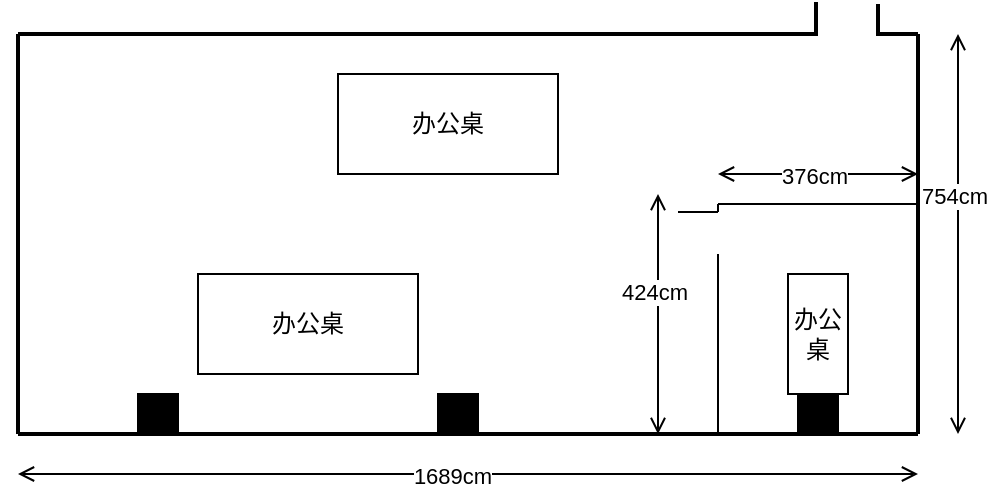 <mxfile version="16.5.5" type="github">
  <diagram id="_d4E_NHFO41zGW4D-v9T" name="Page-1">
    <mxGraphModel dx="596" dy="500" grid="1" gridSize="10" guides="1" tooltips="1" connect="1" arrows="1" fold="1" page="1" pageScale="1" pageWidth="827" pageHeight="1169" math="0" shadow="0">
      <root>
        <mxCell id="0" />
        <mxCell id="1" parent="0" />
        <mxCell id="DOKbZiQG-BSJzf7dDZmI-1" value="" style="endArrow=none;html=1;rounded=0;strokeWidth=2;" edge="1" parent="1">
          <mxGeometry width="50" height="50" relative="1" as="geometry">
            <mxPoint x="120" y="240" as="sourcePoint" />
            <mxPoint x="570" y="240" as="targetPoint" />
          </mxGeometry>
        </mxCell>
        <mxCell id="DOKbZiQG-BSJzf7dDZmI-3" value="" style="endArrow=none;html=1;rounded=0;strokeWidth=2;" edge="1" parent="1">
          <mxGeometry width="50" height="50" relative="1" as="geometry">
            <mxPoint x="120" y="240" as="sourcePoint" />
            <mxPoint x="120" y="40" as="targetPoint" />
          </mxGeometry>
        </mxCell>
        <mxCell id="DOKbZiQG-BSJzf7dDZmI-4" value="" style="endArrow=none;html=1;rounded=0;strokeWidth=2;" edge="1" parent="1">
          <mxGeometry width="50" height="50" relative="1" as="geometry">
            <mxPoint x="570" y="240" as="sourcePoint" />
            <mxPoint x="570" y="40" as="targetPoint" />
          </mxGeometry>
        </mxCell>
        <mxCell id="DOKbZiQG-BSJzf7dDZmI-5" value="" style="endArrow=none;html=1;rounded=0;strokeWidth=2;" edge="1" parent="1">
          <mxGeometry width="50" height="50" relative="1" as="geometry">
            <mxPoint x="120" y="40" as="sourcePoint" />
            <mxPoint x="520" y="40" as="targetPoint" />
          </mxGeometry>
        </mxCell>
        <mxCell id="DOKbZiQG-BSJzf7dDZmI-6" value="" style="endArrow=none;html=1;rounded=0;strokeWidth=2;" edge="1" parent="1">
          <mxGeometry width="50" height="50" relative="1" as="geometry">
            <mxPoint x="550" y="40" as="sourcePoint" />
            <mxPoint x="570" y="40" as="targetPoint" />
          </mxGeometry>
        </mxCell>
        <mxCell id="DOKbZiQG-BSJzf7dDZmI-7" value="" style="endArrow=none;html=1;rounded=0;strokeWidth=2;" edge="1" parent="1">
          <mxGeometry width="50" height="50" relative="1" as="geometry">
            <mxPoint x="519" y="40" as="sourcePoint" />
            <mxPoint x="519" y="24" as="targetPoint" />
          </mxGeometry>
        </mxCell>
        <mxCell id="DOKbZiQG-BSJzf7dDZmI-10" value="" style="endArrow=none;html=1;rounded=0;strokeWidth=1;" edge="1" parent="1">
          <mxGeometry width="50" height="50" relative="1" as="geometry">
            <mxPoint x="470" y="125" as="sourcePoint" />
            <mxPoint x="570" y="125" as="targetPoint" />
          </mxGeometry>
        </mxCell>
        <mxCell id="DOKbZiQG-BSJzf7dDZmI-11" value="" style="endArrow=none;html=1;rounded=0;strokeWidth=1;" edge="1" parent="1">
          <mxGeometry width="50" height="50" relative="1" as="geometry">
            <mxPoint x="470" y="150" as="sourcePoint" />
            <mxPoint x="470" y="240" as="targetPoint" />
          </mxGeometry>
        </mxCell>
        <mxCell id="DOKbZiQG-BSJzf7dDZmI-12" value="" style="endArrow=none;html=1;rounded=0;strokeWidth=1;" edge="1" parent="1">
          <mxGeometry width="50" height="50" relative="1" as="geometry">
            <mxPoint x="470" y="125" as="sourcePoint" />
            <mxPoint x="470" y="129" as="targetPoint" />
          </mxGeometry>
        </mxCell>
        <mxCell id="DOKbZiQG-BSJzf7dDZmI-13" value="" style="endArrow=none;html=1;rounded=0;strokeWidth=1;" edge="1" parent="1">
          <mxGeometry width="50" height="50" relative="1" as="geometry">
            <mxPoint x="470" y="129" as="sourcePoint" />
            <mxPoint x="450" y="129" as="targetPoint" />
          </mxGeometry>
        </mxCell>
        <mxCell id="DOKbZiQG-BSJzf7dDZmI-14" value="" style="endArrow=none;html=1;rounded=0;strokeWidth=2;" edge="1" parent="1">
          <mxGeometry width="50" height="50" relative="1" as="geometry">
            <mxPoint x="550" y="41" as="sourcePoint" />
            <mxPoint x="550" y="25" as="targetPoint" />
          </mxGeometry>
        </mxCell>
        <mxCell id="DOKbZiQG-BSJzf7dDZmI-15" value="办公桌" style="rounded=0;whiteSpace=wrap;html=1;direction=south;" vertex="1" parent="1">
          <mxGeometry x="505" y="160" width="30" height="60" as="geometry" />
        </mxCell>
        <mxCell id="DOKbZiQG-BSJzf7dDZmI-16" value="" style="whiteSpace=wrap;html=1;aspect=fixed;fillColor=#000000;" vertex="1" parent="1">
          <mxGeometry x="510" y="220" width="20" height="20" as="geometry" />
        </mxCell>
        <mxCell id="DOKbZiQG-BSJzf7dDZmI-17" value="" style="whiteSpace=wrap;html=1;aspect=fixed;fillColor=#000000;" vertex="1" parent="1">
          <mxGeometry x="180" y="220" width="20" height="20" as="geometry" />
        </mxCell>
        <mxCell id="DOKbZiQG-BSJzf7dDZmI-18" value="" style="whiteSpace=wrap;html=1;aspect=fixed;fillColor=#000000;" vertex="1" parent="1">
          <mxGeometry x="330" y="220" width="20" height="20" as="geometry" />
        </mxCell>
        <mxCell id="DOKbZiQG-BSJzf7dDZmI-19" value="办公桌" style="rounded=0;whiteSpace=wrap;html=1;direction=west;" vertex="1" parent="1">
          <mxGeometry x="210" y="160" width="110" height="50" as="geometry" />
        </mxCell>
        <mxCell id="DOKbZiQG-BSJzf7dDZmI-20" value="办公桌" style="rounded=0;whiteSpace=wrap;html=1;direction=west;" vertex="1" parent="1">
          <mxGeometry x="280" y="60" width="110" height="50" as="geometry" />
        </mxCell>
        <mxCell id="DOKbZiQG-BSJzf7dDZmI-21" value="" style="endArrow=open;startArrow=open;html=1;rounded=0;strokeWidth=1;startFill=0;endFill=0;" edge="1" parent="1">
          <mxGeometry width="50" height="50" relative="1" as="geometry">
            <mxPoint x="120" y="260" as="sourcePoint" />
            <mxPoint x="570" y="260" as="targetPoint" />
          </mxGeometry>
        </mxCell>
        <mxCell id="DOKbZiQG-BSJzf7dDZmI-22" value="1689cm" style="edgeLabel;html=1;align=center;verticalAlign=middle;resizable=0;points=[];" vertex="1" connectable="0" parent="DOKbZiQG-BSJzf7dDZmI-21">
          <mxGeometry x="-0.038" y="-1" relative="1" as="geometry">
            <mxPoint as="offset" />
          </mxGeometry>
        </mxCell>
        <mxCell id="DOKbZiQG-BSJzf7dDZmI-23" value="" style="endArrow=open;startArrow=open;html=1;rounded=0;strokeWidth=1;startFill=0;endFill=0;" edge="1" parent="1">
          <mxGeometry width="50" height="50" relative="1" as="geometry">
            <mxPoint x="590" y="240" as="sourcePoint" />
            <mxPoint x="590" y="40" as="targetPoint" />
          </mxGeometry>
        </mxCell>
        <mxCell id="DOKbZiQG-BSJzf7dDZmI-24" value="754cm" style="edgeLabel;html=1;align=center;verticalAlign=middle;resizable=0;points=[];" vertex="1" connectable="0" parent="DOKbZiQG-BSJzf7dDZmI-23">
          <mxGeometry x="0.195" y="2" relative="1" as="geometry">
            <mxPoint as="offset" />
          </mxGeometry>
        </mxCell>
        <mxCell id="DOKbZiQG-BSJzf7dDZmI-25" value="" style="endArrow=open;startArrow=open;html=1;rounded=0;strokeWidth=1;startFill=0;endFill=0;" edge="1" parent="1">
          <mxGeometry width="50" height="50" relative="1" as="geometry">
            <mxPoint x="470" y="110" as="sourcePoint" />
            <mxPoint x="570" y="110" as="targetPoint" />
          </mxGeometry>
        </mxCell>
        <mxCell id="DOKbZiQG-BSJzf7dDZmI-26" value="376cm" style="edgeLabel;html=1;align=center;verticalAlign=middle;resizable=0;points=[];" vertex="1" connectable="0" parent="DOKbZiQG-BSJzf7dDZmI-25">
          <mxGeometry x="-0.038" y="-1" relative="1" as="geometry">
            <mxPoint as="offset" />
          </mxGeometry>
        </mxCell>
        <mxCell id="DOKbZiQG-BSJzf7dDZmI-27" value="" style="endArrow=open;startArrow=open;html=1;rounded=0;strokeWidth=1;startFill=0;endFill=0;" edge="1" parent="1">
          <mxGeometry width="50" height="50" relative="1" as="geometry">
            <mxPoint x="440" y="240" as="sourcePoint" />
            <mxPoint x="440" y="120" as="targetPoint" />
          </mxGeometry>
        </mxCell>
        <mxCell id="DOKbZiQG-BSJzf7dDZmI-28" value="424cm" style="edgeLabel;html=1;align=center;verticalAlign=middle;resizable=0;points=[];" vertex="1" connectable="0" parent="DOKbZiQG-BSJzf7dDZmI-27">
          <mxGeometry x="0.195" y="2" relative="1" as="geometry">
            <mxPoint as="offset" />
          </mxGeometry>
        </mxCell>
      </root>
    </mxGraphModel>
  </diagram>
</mxfile>
